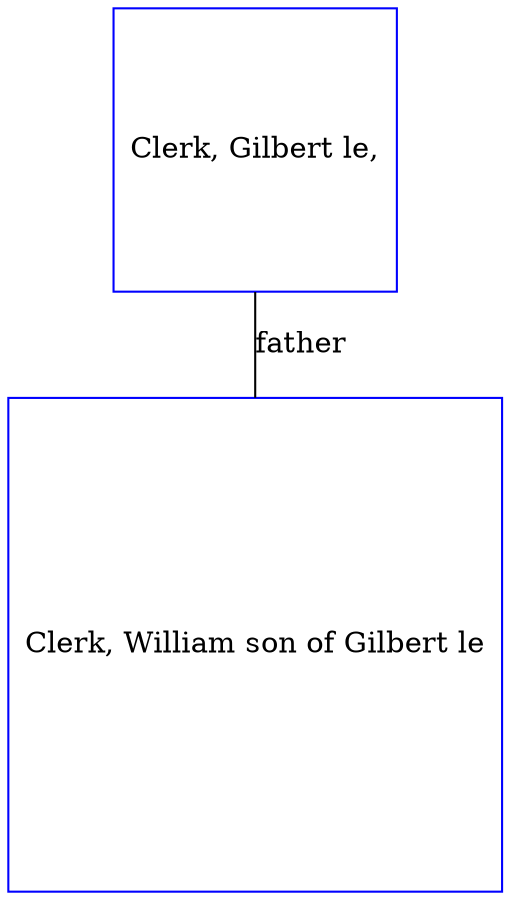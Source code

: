 digraph D {
    edge [dir=none];    node [shape=box];    "008179"   [label="Clerk, William son of Gilbert le", shape=box, regular=1, color="blue"] ;
"008180"   [label="Clerk, Gilbert le,", shape=box, regular=1, color="blue"] ;
008180->008179 [label="father",arrowsize=0.0]; 
}
